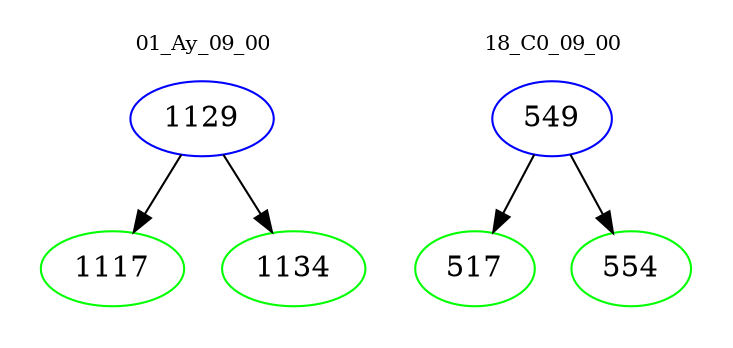 digraph{
subgraph cluster_0 {
color = white
label = "01_Ay_09_00";
fontsize=10;
T0_1129 [label="1129", color="blue"]
T0_1129 -> T0_1117 [color="black"]
T0_1117 [label="1117", color="green"]
T0_1129 -> T0_1134 [color="black"]
T0_1134 [label="1134", color="green"]
}
subgraph cluster_1 {
color = white
label = "18_C0_09_00";
fontsize=10;
T1_549 [label="549", color="blue"]
T1_549 -> T1_517 [color="black"]
T1_517 [label="517", color="green"]
T1_549 -> T1_554 [color="black"]
T1_554 [label="554", color="green"]
}
}
